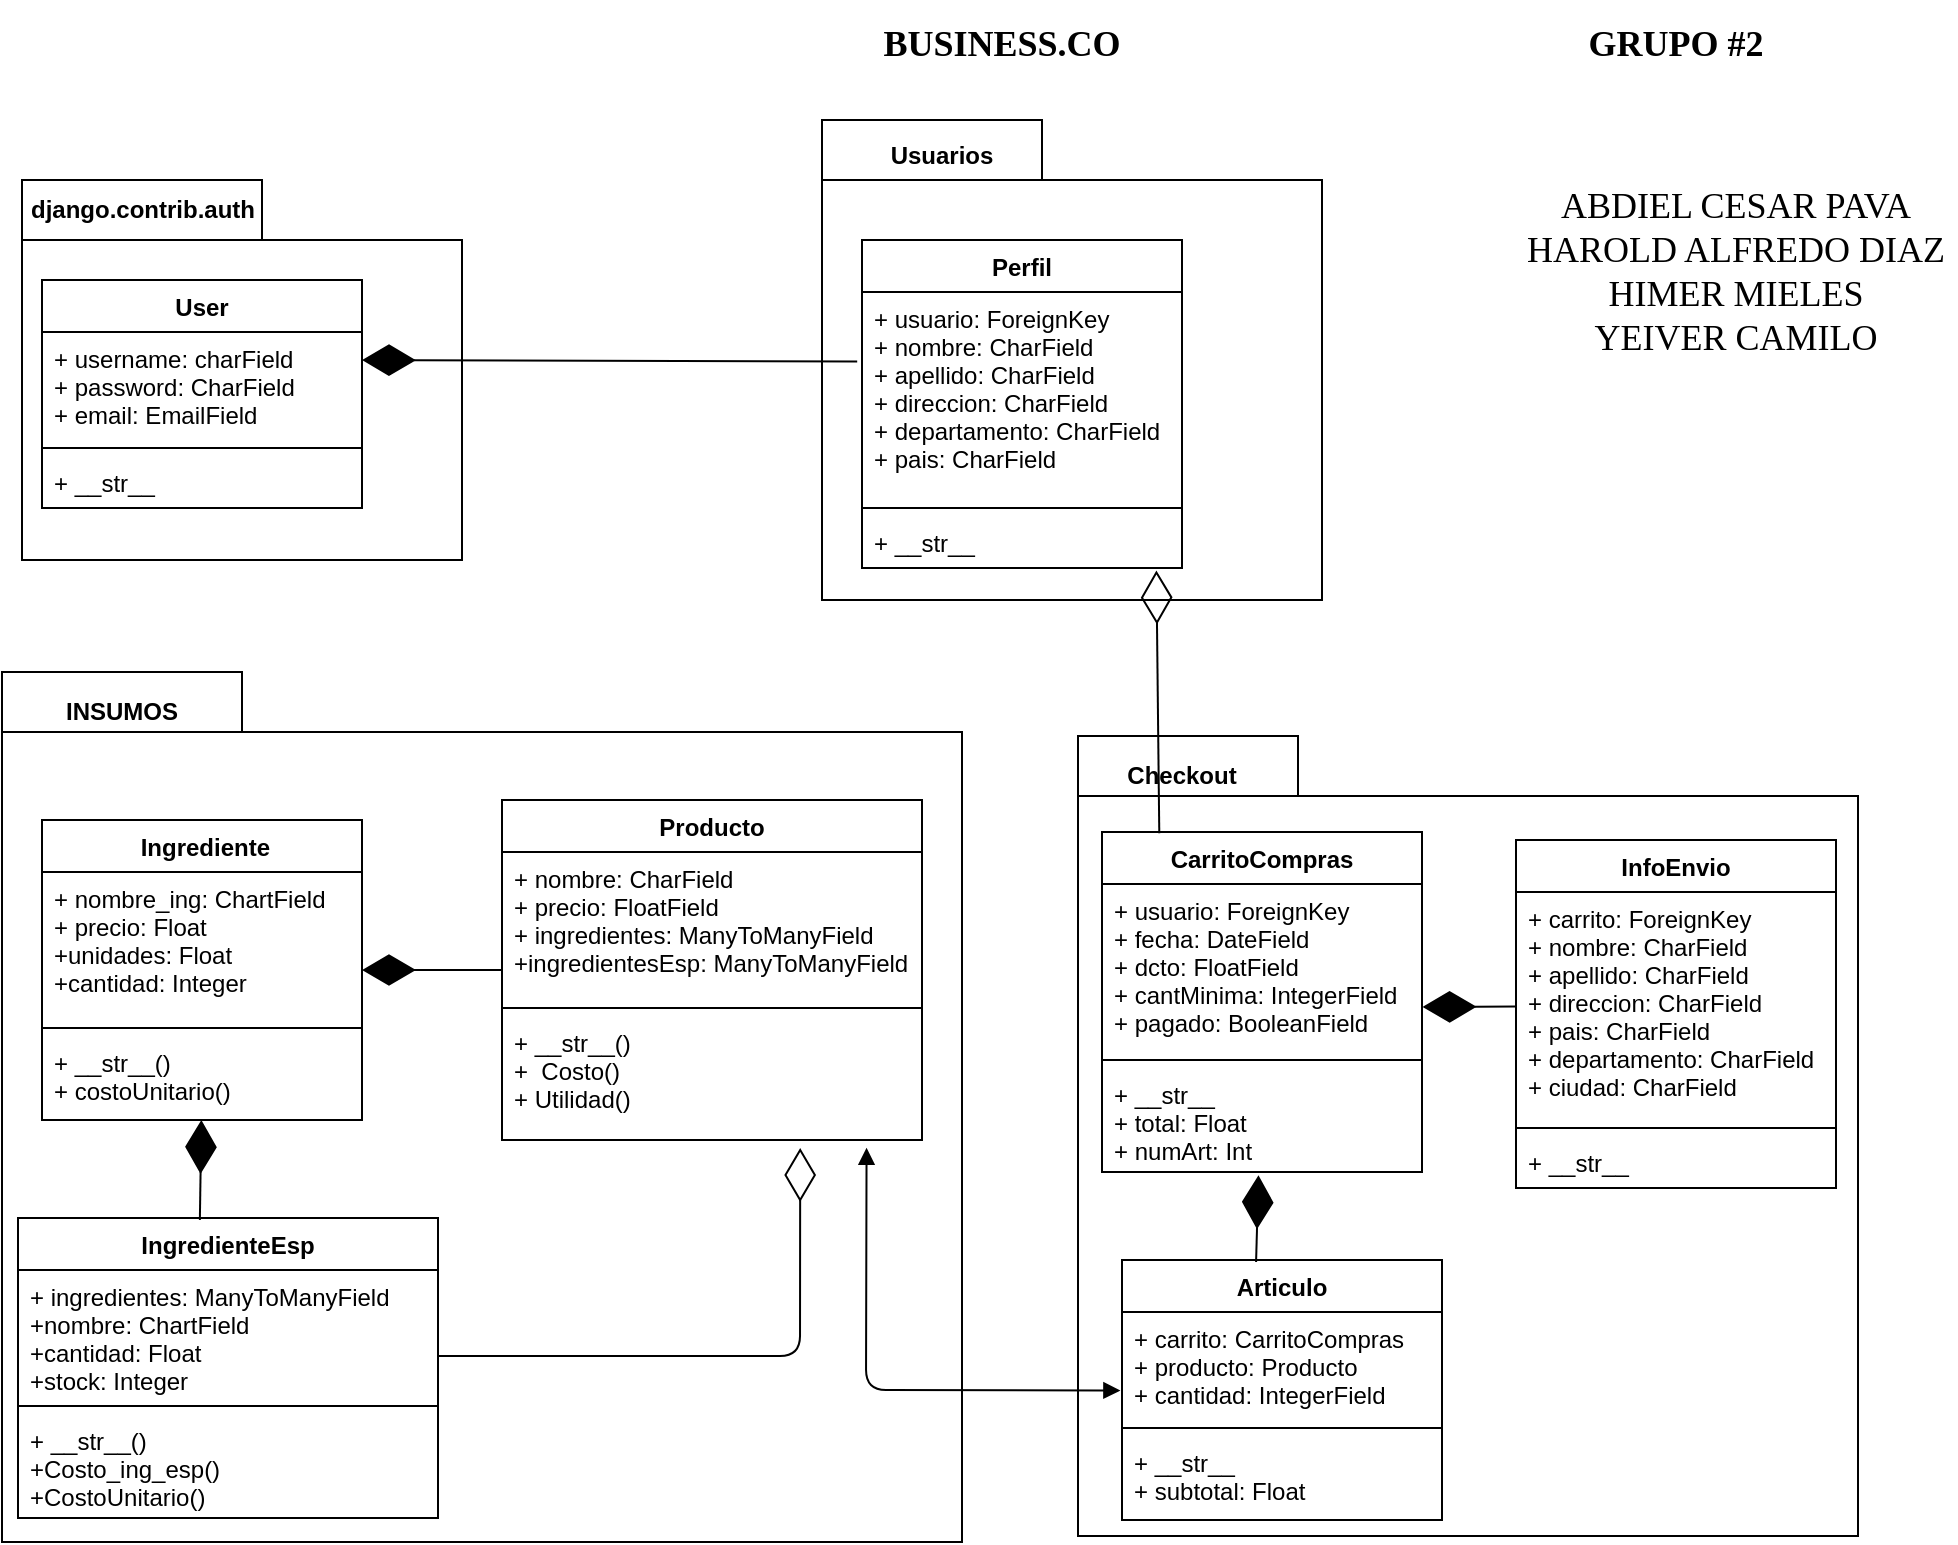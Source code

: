 <mxfile version="15.3.2" type="github">
  <diagram id="DT-_muEqHMBpyArq2VsZ" name="Page-1">
    <mxGraphModel dx="1240" dy="689" grid="1" gridSize="10" guides="1" tooltips="1" connect="1" arrows="1" fold="1" page="1" pageScale="1" pageWidth="827" pageHeight="1169" math="0" shadow="0">
      <root>
        <mxCell id="0" />
        <mxCell id="1" parent="0" />
        <mxCell id="LlK_bNaNvu1yjgypKK31-1" value="" style="shape=folder;fontStyle=1;spacingTop=10;tabWidth=120;tabHeight=30;tabPosition=left;html=1;" parent="1" vertex="1">
          <mxGeometry x="70" y="346" width="480" height="435" as="geometry" />
        </mxCell>
        <mxCell id="LlK_bNaNvu1yjgypKK31-2" value="INSUMOS" style="text;html=1;strokeColor=none;fillColor=none;align=center;verticalAlign=middle;whiteSpace=wrap;rounded=0;fontStyle=1" parent="1" vertex="1">
          <mxGeometry x="110" y="356" width="40" height="20" as="geometry" />
        </mxCell>
        <mxCell id="LlK_bNaNvu1yjgypKK31-3" value=" Ingrediente" style="swimlane;fontStyle=1;align=center;verticalAlign=top;childLayout=stackLayout;horizontal=1;startSize=26;horizontalStack=0;resizeParent=1;resizeParentMax=0;resizeLast=0;collapsible=1;marginBottom=0;" parent="1" vertex="1">
          <mxGeometry x="90" y="420" width="160" height="150" as="geometry" />
        </mxCell>
        <mxCell id="LlK_bNaNvu1yjgypKK31-4" value="+ nombre_ing: ChartField&#xa;+ precio: Float&#xa;+unidades: Float&#xa;+cantidad: Integer&#xa;" style="text;strokeColor=none;fillColor=none;align=left;verticalAlign=top;spacingLeft=4;spacingRight=4;overflow=hidden;rotatable=0;points=[[0,0.5],[1,0.5]];portConstraint=eastwest;" parent="LlK_bNaNvu1yjgypKK31-3" vertex="1">
          <mxGeometry y="26" width="160" height="74" as="geometry" />
        </mxCell>
        <mxCell id="LlK_bNaNvu1yjgypKK31-5" value="" style="line;strokeWidth=1;fillColor=none;align=left;verticalAlign=middle;spacingTop=-1;spacingLeft=3;spacingRight=3;rotatable=0;labelPosition=right;points=[];portConstraint=eastwest;" parent="LlK_bNaNvu1yjgypKK31-3" vertex="1">
          <mxGeometry y="100" width="160" height="8" as="geometry" />
        </mxCell>
        <mxCell id="LlK_bNaNvu1yjgypKK31-6" value="+ __str__()&#xa;+ costoUnitario()" style="text;strokeColor=none;fillColor=none;align=left;verticalAlign=top;spacingLeft=4;spacingRight=4;overflow=hidden;rotatable=0;points=[[0,0.5],[1,0.5]];portConstraint=eastwest;" parent="LlK_bNaNvu1yjgypKK31-3" vertex="1">
          <mxGeometry y="108" width="160" height="42" as="geometry" />
        </mxCell>
        <mxCell id="LlK_bNaNvu1yjgypKK31-17" value="IngredienteEsp" style="swimlane;fontStyle=1;align=center;verticalAlign=top;childLayout=stackLayout;horizontal=1;startSize=26;horizontalStack=0;resizeParent=1;resizeParentMax=0;resizeLast=0;collapsible=1;marginBottom=0;" parent="1" vertex="1">
          <mxGeometry x="78" y="619" width="210" height="150" as="geometry" />
        </mxCell>
        <mxCell id="LlK_bNaNvu1yjgypKK31-18" value="+ ingredientes: ManyToManyField&#xa;+nombre: ChartField&#xa;+cantidad: Float&#xa;+stock: Integer" style="text;strokeColor=none;fillColor=none;align=left;verticalAlign=top;spacingLeft=4;spacingRight=4;overflow=hidden;rotatable=0;points=[[0,0.5],[1,0.5]];portConstraint=eastwest;" parent="LlK_bNaNvu1yjgypKK31-17" vertex="1">
          <mxGeometry y="26" width="210" height="64" as="geometry" />
        </mxCell>
        <mxCell id="LlK_bNaNvu1yjgypKK31-19" value="" style="line;strokeWidth=1;fillColor=none;align=left;verticalAlign=middle;spacingTop=-1;spacingLeft=3;spacingRight=3;rotatable=0;labelPosition=right;points=[];portConstraint=eastwest;" parent="LlK_bNaNvu1yjgypKK31-17" vertex="1">
          <mxGeometry y="90" width="210" height="8" as="geometry" />
        </mxCell>
        <mxCell id="LlK_bNaNvu1yjgypKK31-20" value="+ __str__()&#xa;+Costo_ing_esp()&#xa;+CostoUnitario()" style="text;strokeColor=none;fillColor=none;align=left;verticalAlign=top;spacingLeft=4;spacingRight=4;overflow=hidden;rotatable=0;points=[[0,0.5],[1,0.5]];portConstraint=eastwest;" parent="LlK_bNaNvu1yjgypKK31-17" vertex="1">
          <mxGeometry y="98" width="210" height="52" as="geometry" />
        </mxCell>
        <mxCell id="LlK_bNaNvu1yjgypKK31-21" value="Producto" style="swimlane;fontStyle=1;align=center;verticalAlign=top;childLayout=stackLayout;horizontal=1;startSize=26;horizontalStack=0;resizeParent=1;resizeParentMax=0;resizeLast=0;collapsible=1;marginBottom=0;" parent="1" vertex="1">
          <mxGeometry x="320" y="410" width="210" height="170" as="geometry" />
        </mxCell>
        <mxCell id="LlK_bNaNvu1yjgypKK31-22" value="+ nombre: CharField&#xa;+ precio: FloatField&#xa;+ ingredientes: ManyToManyField&#xa;+ingredientesEsp: ManyToManyField&#xa;" style="text;strokeColor=none;fillColor=none;align=left;verticalAlign=top;spacingLeft=4;spacingRight=4;overflow=hidden;rotatable=0;points=[[0,0.5],[1,0.5]];portConstraint=eastwest;" parent="LlK_bNaNvu1yjgypKK31-21" vertex="1">
          <mxGeometry y="26" width="210" height="74" as="geometry" />
        </mxCell>
        <mxCell id="LlK_bNaNvu1yjgypKK31-23" value="" style="line;strokeWidth=1;fillColor=none;align=left;verticalAlign=middle;spacingTop=-1;spacingLeft=3;spacingRight=3;rotatable=0;labelPosition=right;points=[];portConstraint=eastwest;" parent="LlK_bNaNvu1yjgypKK31-21" vertex="1">
          <mxGeometry y="100" width="210" height="8" as="geometry" />
        </mxCell>
        <mxCell id="LlK_bNaNvu1yjgypKK31-24" value="+ __str__()&#xa;+  Costo()&#xa;+ Utilidad()" style="text;strokeColor=none;fillColor=none;align=left;verticalAlign=top;spacingLeft=4;spacingRight=4;overflow=hidden;rotatable=0;points=[[0,0.5],[1,0.5]];portConstraint=eastwest;" parent="LlK_bNaNvu1yjgypKK31-21" vertex="1">
          <mxGeometry y="108" width="210" height="62" as="geometry" />
        </mxCell>
        <mxCell id="6hJx8sHjh2BJeKV0NzgI-4" value="" style="endArrow=diamondThin;endFill=1;endSize=24;html=1;exitX=0.433;exitY=0.007;exitDx=0;exitDy=0;exitPerimeter=0;" parent="1" source="LlK_bNaNvu1yjgypKK31-17" edge="1" target="LlK_bNaNvu1yjgypKK31-6">
          <mxGeometry width="160" relative="1" as="geometry">
            <mxPoint x="160" y="580" as="sourcePoint" />
            <mxPoint x="205" y="580" as="targetPoint" />
          </mxGeometry>
        </mxCell>
        <mxCell id="Xit8Ydqhg51RqYHGF4qJ-4" value="" style="endArrow=diamondThin;endFill=1;endSize=24;html=1;" edge="1" parent="1" source="LlK_bNaNvu1yjgypKK31-21">
          <mxGeometry width="160" relative="1" as="geometry">
            <mxPoint x="330" y="580" as="sourcePoint" />
            <mxPoint x="250" y="495" as="targetPoint" />
          </mxGeometry>
        </mxCell>
        <mxCell id="Xit8Ydqhg51RqYHGF4qJ-6" value="" style="endArrow=diamondThin;endFill=0;endSize=24;html=1;entryX=0.71;entryY=1.065;entryDx=0;entryDy=0;entryPerimeter=0;" edge="1" parent="1" target="LlK_bNaNvu1yjgypKK31-24">
          <mxGeometry width="160" relative="1" as="geometry">
            <mxPoint x="288" y="688" as="sourcePoint" />
            <mxPoint x="490" y="570" as="targetPoint" />
            <Array as="points">
              <mxPoint x="469" y="688" />
            </Array>
          </mxGeometry>
        </mxCell>
        <mxCell id="Xit8Ydqhg51RqYHGF4qJ-9" value="" style="shape=folder;fontStyle=1;spacingTop=10;tabWidth=120;tabHeight=30;tabPosition=left;html=1;" vertex="1" parent="1">
          <mxGeometry x="80" y="100" width="220" height="190" as="geometry" />
        </mxCell>
        <mxCell id="Xit8Ydqhg51RqYHGF4qJ-10" value="" style="shape=folder;fontStyle=1;spacingTop=10;tabWidth=110;tabHeight=30;tabPosition=left;html=1;" vertex="1" parent="1">
          <mxGeometry x="480" y="70" width="250" height="240" as="geometry" />
        </mxCell>
        <mxCell id="Xit8Ydqhg51RqYHGF4qJ-12" value="&lt;b&gt;django.contrib.auth&lt;/b&gt;" style="text;html=1;strokeColor=none;fillColor=none;align=center;verticalAlign=middle;whiteSpace=wrap;rounded=0;" vertex="1" parent="1">
          <mxGeometry x="78" y="100" width="125" height="30" as="geometry" />
        </mxCell>
        <mxCell id="Xit8Ydqhg51RqYHGF4qJ-13" value="User" style="swimlane;fontStyle=1;align=center;verticalAlign=top;childLayout=stackLayout;horizontal=1;startSize=26;horizontalStack=0;resizeParent=1;resizeParentMax=0;resizeLast=0;collapsible=1;marginBottom=0;" vertex="1" parent="1">
          <mxGeometry x="90" y="150" width="160" height="114" as="geometry" />
        </mxCell>
        <mxCell id="Xit8Ydqhg51RqYHGF4qJ-14" value="+ username: charField&#xa;+ password: CharField&#xa;+ email: EmailField" style="text;strokeColor=none;fillColor=none;align=left;verticalAlign=top;spacingLeft=4;spacingRight=4;overflow=hidden;rotatable=0;points=[[0,0.5],[1,0.5]];portConstraint=eastwest;" vertex="1" parent="Xit8Ydqhg51RqYHGF4qJ-13">
          <mxGeometry y="26" width="160" height="54" as="geometry" />
        </mxCell>
        <mxCell id="Xit8Ydqhg51RqYHGF4qJ-15" value="" style="line;strokeWidth=1;fillColor=none;align=left;verticalAlign=middle;spacingTop=-1;spacingLeft=3;spacingRight=3;rotatable=0;labelPosition=right;points=[];portConstraint=eastwest;" vertex="1" parent="Xit8Ydqhg51RqYHGF4qJ-13">
          <mxGeometry y="80" width="160" height="8" as="geometry" />
        </mxCell>
        <mxCell id="Xit8Ydqhg51RqYHGF4qJ-16" value="+ __str__" style="text;strokeColor=none;fillColor=none;align=left;verticalAlign=top;spacingLeft=4;spacingRight=4;overflow=hidden;rotatable=0;points=[[0,0.5],[1,0.5]];portConstraint=eastwest;" vertex="1" parent="Xit8Ydqhg51RqYHGF4qJ-13">
          <mxGeometry y="88" width="160" height="26" as="geometry" />
        </mxCell>
        <mxCell id="Xit8Ydqhg51RqYHGF4qJ-17" value="Usuarios" style="text;align=center;fontStyle=1;verticalAlign=middle;spacingLeft=3;spacingRight=3;strokeColor=none;rotatable=0;points=[[0,0.5],[1,0.5]];portConstraint=eastwest;" vertex="1" parent="1">
          <mxGeometry x="500" y="74" width="80" height="26" as="geometry" />
        </mxCell>
        <mxCell id="Xit8Ydqhg51RqYHGF4qJ-18" value="Perfil" style="swimlane;fontStyle=1;align=center;verticalAlign=top;childLayout=stackLayout;horizontal=1;startSize=26;horizontalStack=0;resizeParent=1;resizeParentMax=0;resizeLast=0;collapsible=1;marginBottom=0;" vertex="1" parent="1">
          <mxGeometry x="500" y="130" width="160" height="164" as="geometry" />
        </mxCell>
        <mxCell id="Xit8Ydqhg51RqYHGF4qJ-19" value="+ usuario: ForeignKey&#xa;+ nombre: CharField&#xa;+ apellido: CharField&#xa;+ direccion: CharField&#xa;+ departamento: CharField&#xa;+ pais: CharField" style="text;strokeColor=none;fillColor=none;align=left;verticalAlign=top;spacingLeft=4;spacingRight=4;overflow=hidden;rotatable=0;points=[[0,0.5],[1,0.5]];portConstraint=eastwest;" vertex="1" parent="Xit8Ydqhg51RqYHGF4qJ-18">
          <mxGeometry y="26" width="160" height="104" as="geometry" />
        </mxCell>
        <mxCell id="Xit8Ydqhg51RqYHGF4qJ-20" value="" style="line;strokeWidth=1;fillColor=none;align=left;verticalAlign=middle;spacingTop=-1;spacingLeft=3;spacingRight=3;rotatable=0;labelPosition=right;points=[];portConstraint=eastwest;" vertex="1" parent="Xit8Ydqhg51RqYHGF4qJ-18">
          <mxGeometry y="130" width="160" height="8" as="geometry" />
        </mxCell>
        <mxCell id="Xit8Ydqhg51RqYHGF4qJ-21" value="+ __str__" style="text;strokeColor=none;fillColor=none;align=left;verticalAlign=top;spacingLeft=4;spacingRight=4;overflow=hidden;rotatable=0;points=[[0,0.5],[1,0.5]];portConstraint=eastwest;" vertex="1" parent="Xit8Ydqhg51RqYHGF4qJ-18">
          <mxGeometry y="138" width="160" height="26" as="geometry" />
        </mxCell>
        <mxCell id="Xit8Ydqhg51RqYHGF4qJ-23" value="" style="endArrow=diamondThin;endFill=1;endSize=24;html=1;exitX=-0.015;exitY=0.334;exitDx=0;exitDy=0;exitPerimeter=0;" edge="1" parent="1" source="Xit8Ydqhg51RqYHGF4qJ-19">
          <mxGeometry width="160" relative="1" as="geometry">
            <mxPoint x="497" y="190" as="sourcePoint" />
            <mxPoint x="250" y="190" as="targetPoint" />
          </mxGeometry>
        </mxCell>
        <mxCell id="Xit8Ydqhg51RqYHGF4qJ-28" value="" style="shape=folder;fontStyle=1;spacingTop=10;tabWidth=110;tabHeight=30;tabPosition=left;html=1;" vertex="1" parent="1">
          <mxGeometry x="608" y="378" width="390" height="400" as="geometry" />
        </mxCell>
        <mxCell id="Xit8Ydqhg51RqYHGF4qJ-29" value="Checkout" style="text;align=center;fontStyle=1;verticalAlign=middle;spacingLeft=3;spacingRight=3;strokeColor=none;rotatable=0;points=[[0,0.5],[1,0.5]];portConstraint=eastwest;" vertex="1" parent="1">
          <mxGeometry x="620" y="384" width="80" height="26" as="geometry" />
        </mxCell>
        <mxCell id="Xit8Ydqhg51RqYHGF4qJ-30" value="CarritoCompras" style="swimlane;fontStyle=1;align=center;verticalAlign=top;childLayout=stackLayout;horizontal=1;startSize=26;horizontalStack=0;resizeParent=1;resizeParentMax=0;resizeLast=0;collapsible=1;marginBottom=0;" vertex="1" parent="1">
          <mxGeometry x="620" y="426" width="160" height="170" as="geometry" />
        </mxCell>
        <mxCell id="Xit8Ydqhg51RqYHGF4qJ-31" value="+ usuario: ForeignKey&#xa;+ fecha: DateField&#xa;+ dcto: FloatField&#xa;+ cantMinima: IntegerField&#xa;+ pagado: BooleanField" style="text;strokeColor=none;fillColor=none;align=left;verticalAlign=top;spacingLeft=4;spacingRight=4;overflow=hidden;rotatable=0;points=[[0,0.5],[1,0.5]];portConstraint=eastwest;" vertex="1" parent="Xit8Ydqhg51RqYHGF4qJ-30">
          <mxGeometry y="26" width="160" height="84" as="geometry" />
        </mxCell>
        <mxCell id="Xit8Ydqhg51RqYHGF4qJ-32" value="" style="line;strokeWidth=1;fillColor=none;align=left;verticalAlign=middle;spacingTop=-1;spacingLeft=3;spacingRight=3;rotatable=0;labelPosition=right;points=[];portConstraint=eastwest;" vertex="1" parent="Xit8Ydqhg51RqYHGF4qJ-30">
          <mxGeometry y="110" width="160" height="8" as="geometry" />
        </mxCell>
        <mxCell id="Xit8Ydqhg51RqYHGF4qJ-33" value="+ __str__&#xa;+ total: Float&#xa;+ numArt: Int" style="text;strokeColor=none;fillColor=none;align=left;verticalAlign=top;spacingLeft=4;spacingRight=4;overflow=hidden;rotatable=0;points=[[0,0.5],[1,0.5]];portConstraint=eastwest;" vertex="1" parent="Xit8Ydqhg51RqYHGF4qJ-30">
          <mxGeometry y="118" width="160" height="52" as="geometry" />
        </mxCell>
        <mxCell id="Xit8Ydqhg51RqYHGF4qJ-34" value="InfoEnvio" style="swimlane;fontStyle=1;align=center;verticalAlign=top;childLayout=stackLayout;horizontal=1;startSize=26;horizontalStack=0;resizeParent=1;resizeParentMax=0;resizeLast=0;collapsible=1;marginBottom=0;" vertex="1" parent="1">
          <mxGeometry x="827" y="430" width="160" height="174" as="geometry" />
        </mxCell>
        <mxCell id="Xit8Ydqhg51RqYHGF4qJ-35" value="+ carrito: ForeignKey&#xa;+ nombre: CharField&#xa;+ apellido: CharField&#xa;+ direccion: CharField&#xa;+ pais: CharField&#xa;+ departamento: CharField&#xa;+ ciudad: CharField" style="text;strokeColor=none;fillColor=none;align=left;verticalAlign=top;spacingLeft=4;spacingRight=4;overflow=hidden;rotatable=0;points=[[0,0.5],[1,0.5]];portConstraint=eastwest;" vertex="1" parent="Xit8Ydqhg51RqYHGF4qJ-34">
          <mxGeometry y="26" width="160" height="114" as="geometry" />
        </mxCell>
        <mxCell id="Xit8Ydqhg51RqYHGF4qJ-36" value="" style="line;strokeWidth=1;fillColor=none;align=left;verticalAlign=middle;spacingTop=-1;spacingLeft=3;spacingRight=3;rotatable=0;labelPosition=right;points=[];portConstraint=eastwest;" vertex="1" parent="Xit8Ydqhg51RqYHGF4qJ-34">
          <mxGeometry y="140" width="160" height="8" as="geometry" />
        </mxCell>
        <mxCell id="Xit8Ydqhg51RqYHGF4qJ-37" value="+ __str__" style="text;strokeColor=none;fillColor=none;align=left;verticalAlign=top;spacingLeft=4;spacingRight=4;overflow=hidden;rotatable=0;points=[[0,0.5],[1,0.5]];portConstraint=eastwest;" vertex="1" parent="Xit8Ydqhg51RqYHGF4qJ-34">
          <mxGeometry y="148" width="160" height="26" as="geometry" />
        </mxCell>
        <mxCell id="Xit8Ydqhg51RqYHGF4qJ-38" value="Articulo" style="swimlane;fontStyle=1;align=center;verticalAlign=top;childLayout=stackLayout;horizontal=1;startSize=26;horizontalStack=0;resizeParent=1;resizeParentMax=0;resizeLast=0;collapsible=1;marginBottom=0;" vertex="1" parent="1">
          <mxGeometry x="630" y="640" width="160" height="130" as="geometry" />
        </mxCell>
        <mxCell id="Xit8Ydqhg51RqYHGF4qJ-39" value="+ carrito: CarritoCompras&#xa;+ producto: Producto&#xa;+ cantidad: IntegerField" style="text;strokeColor=none;fillColor=none;align=left;verticalAlign=top;spacingLeft=4;spacingRight=4;overflow=hidden;rotatable=0;points=[[0,0.5],[1,0.5]];portConstraint=eastwest;" vertex="1" parent="Xit8Ydqhg51RqYHGF4qJ-38">
          <mxGeometry y="26" width="160" height="54" as="geometry" />
        </mxCell>
        <mxCell id="Xit8Ydqhg51RqYHGF4qJ-40" value="" style="line;strokeWidth=1;fillColor=none;align=left;verticalAlign=middle;spacingTop=-1;spacingLeft=3;spacingRight=3;rotatable=0;labelPosition=right;points=[];portConstraint=eastwest;" vertex="1" parent="Xit8Ydqhg51RqYHGF4qJ-38">
          <mxGeometry y="80" width="160" height="8" as="geometry" />
        </mxCell>
        <mxCell id="Xit8Ydqhg51RqYHGF4qJ-41" value="+ __str__&#xa;+ subtotal: Float" style="text;strokeColor=none;fillColor=none;align=left;verticalAlign=top;spacingLeft=4;spacingRight=4;overflow=hidden;rotatable=0;points=[[0,0.5],[1,0.5]];portConstraint=eastwest;" vertex="1" parent="Xit8Ydqhg51RqYHGF4qJ-38">
          <mxGeometry y="88" width="160" height="42" as="geometry" />
        </mxCell>
        <mxCell id="Xit8Ydqhg51RqYHGF4qJ-42" value="" style="endArrow=diamondThin;endFill=1;endSize=24;html=1;entryX=1.002;entryY=0.732;entryDx=0;entryDy=0;entryPerimeter=0;" edge="1" parent="1" source="Xit8Ydqhg51RqYHGF4qJ-35" target="Xit8Ydqhg51RqYHGF4qJ-31">
          <mxGeometry width="160" relative="1" as="geometry">
            <mxPoint x="540" y="500" as="sourcePoint" />
            <mxPoint x="790" y="513" as="targetPoint" />
          </mxGeometry>
        </mxCell>
        <mxCell id="Xit8Ydqhg51RqYHGF4qJ-43" value="" style="endArrow=diamondThin;endFill=1;endSize=24;html=1;exitX=0.419;exitY=0.008;exitDx=0;exitDy=0;exitPerimeter=0;entryX=0.489;entryY=1.032;entryDx=0;entryDy=0;entryPerimeter=0;" edge="1" parent="1" source="Xit8Ydqhg51RqYHGF4qJ-38" target="Xit8Ydqhg51RqYHGF4qJ-33">
          <mxGeometry width="160" relative="1" as="geometry">
            <mxPoint x="540" y="500" as="sourcePoint" />
            <mxPoint x="694" y="597" as="targetPoint" />
          </mxGeometry>
        </mxCell>
        <mxCell id="Xit8Ydqhg51RqYHGF4qJ-44" value="" style="endArrow=diamondThin;endFill=0;endSize=24;html=1;entryX=0.92;entryY=1.049;entryDx=0;entryDy=0;entryPerimeter=0;exitX=0.179;exitY=0.004;exitDx=0;exitDy=0;exitPerimeter=0;" edge="1" parent="1" source="Xit8Ydqhg51RqYHGF4qJ-30" target="Xit8Ydqhg51RqYHGF4qJ-21">
          <mxGeometry width="160" relative="1" as="geometry">
            <mxPoint x="647" y="440" as="sourcePoint" />
            <mxPoint x="690" y="490" as="targetPoint" />
          </mxGeometry>
        </mxCell>
        <mxCell id="Xit8Ydqhg51RqYHGF4qJ-45" value="" style="endArrow=block;startArrow=block;endFill=1;startFill=1;html=1;exitX=0.868;exitY=1.062;exitDx=0;exitDy=0;exitPerimeter=0;entryX=-0.005;entryY=0.727;entryDx=0;entryDy=0;entryPerimeter=0;" edge="1" parent="1" source="LlK_bNaNvu1yjgypKK31-24" target="Xit8Ydqhg51RqYHGF4qJ-39">
          <mxGeometry width="160" relative="1" as="geometry">
            <mxPoint x="540" y="620" as="sourcePoint" />
            <mxPoint x="700" y="620" as="targetPoint" />
            <Array as="points">
              <mxPoint x="502" y="705" />
            </Array>
          </mxGeometry>
        </mxCell>
        <mxCell id="Xit8Ydqhg51RqYHGF4qJ-46" value="BUSINESS.CO" style="text;align=center;fontStyle=1;verticalAlign=middle;spacingLeft=3;spacingRight=3;strokeColor=none;rotatable=0;points=[[0,0.5],[1,0.5]];portConstraint=eastwest;fontFamily=Verdana;fontSize=18;" vertex="1" parent="1">
          <mxGeometry x="490" y="10" width="160" height="40" as="geometry" />
        </mxCell>
        <mxCell id="Xit8Ydqhg51RqYHGF4qJ-47" value="GRUPO #2" style="text;align=center;fontStyle=1;verticalAlign=middle;spacingLeft=3;spacingRight=3;strokeColor=none;rotatable=0;points=[[0,0.5],[1,0.5]];portConstraint=eastwest;fontFamily=Verdana;fontSize=18;" vertex="1" parent="1">
          <mxGeometry x="827" y="10" width="160" height="40" as="geometry" />
        </mxCell>
        <mxCell id="Xit8Ydqhg51RqYHGF4qJ-48" value="ABDIEL CESAR PAVA&#xa;HAROLD ALFREDO DIAZ&#xa;HIMER MIELES&#xa;YEIVER CAMILO" style="text;align=center;fontStyle=0;verticalAlign=middle;spacingLeft=3;spacingRight=3;strokeColor=none;rotatable=0;points=[[0,0.5],[1,0.5]];portConstraint=eastwest;fontFamily=Verdana;fontSize=18;" vertex="1" parent="1">
          <mxGeometry x="827" y="24" width="220" height="240" as="geometry" />
        </mxCell>
      </root>
    </mxGraphModel>
  </diagram>
</mxfile>
